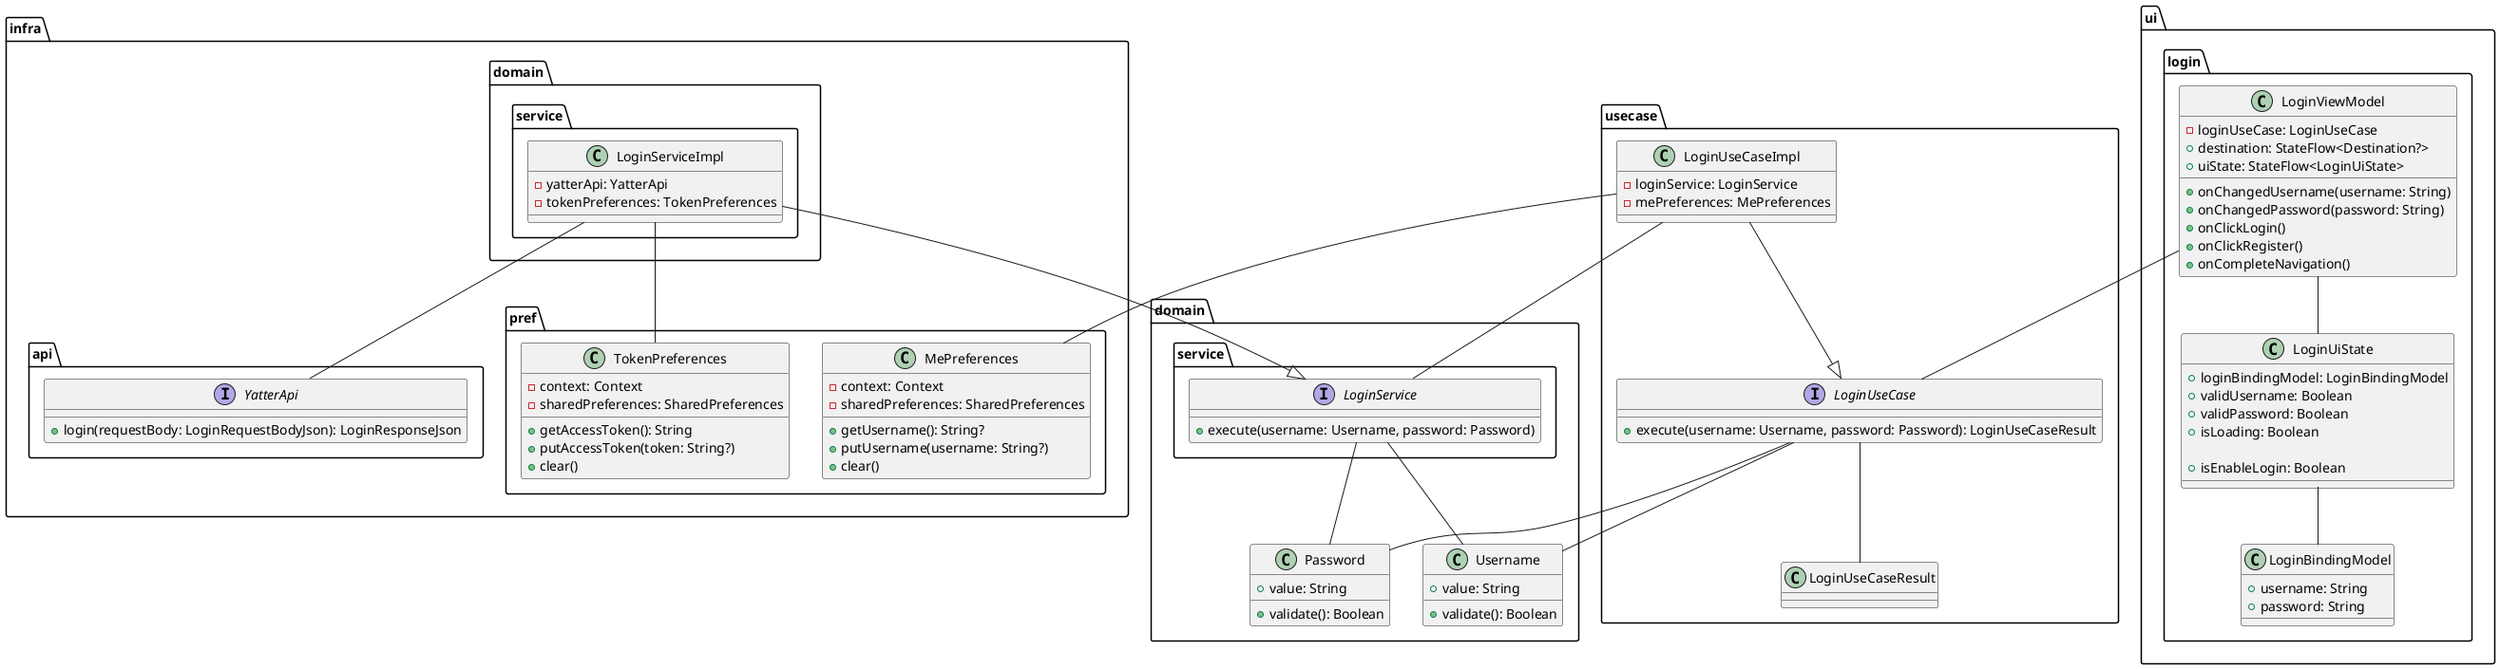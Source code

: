 @startuml

package domain {
  class Password {
    + value: String
    + validate(): Boolean
  }

  class Username {
    + value: String
    + validate(): Boolean
  }

  package service {
    interface LoginService {
      + execute(username: Username, password: Password)
    }
  }
}

package infra {
  package pref {
    class TokenPreferences {
      - context: Context
      - sharedPreferences: SharedPreferences
      + getAccessToken(): String
      + putAccessToken(token: String?)
      + clear()
    }
    class MePreferences {
      - context: Context
      - sharedPreferences: SharedPreferences
      + getUsername(): String?
      + putUsername(username: String?)
      + clear()
    }
  }

  package domain {
    package service {
      class LoginServiceImpl {
        - yatterApi: YatterApi
        - tokenPreferences: TokenPreferences
      }
    }
  }

  package api {
    interface YatterApi {
      + login(requestBody: LoginRequestBodyJson): LoginResponseJson
    }
  }
}

package usecase {
  interface LoginUseCase {
    + execute(username: Username, password: Password): LoginUseCaseResult
  }

  class LoginUseCaseImpl {
    - loginService: LoginService
    - mePreferences: MePreferences
  }

  class LoginUseCaseResult {
  }
}

package ui {
  package login {
    class LoginViewModel {
      - loginUseCase: LoginUseCase
      + destination: StateFlow<Destination?>
      + uiState: StateFlow<LoginUiState>

      + onChangedUsername(username: String)
      + onChangedPassword(password: String)
      + onClickLogin()
      + onClickRegister()
      + onCompleteNavigation()
    }
    class LoginUiState {
      + loginBindingModel: LoginBindingModel
      + validUsername: Boolean
      + validPassword: Boolean
      + isLoading: Boolean

      + isEnableLogin: Boolean
    }
    class LoginBindingModel {
      + username: String
      + password: String
    }
  }
}

LoginServiceImpl -- TokenPreferences
LoginServiceImpl -- YatterApi
LoginServiceImpl --|> LoginService

LoginViewModel -- LoginUseCase
LoginViewModel -- LoginUiState
LoginUiState -- LoginBindingModel

LoginUseCaseImpl -- LoginService
LoginUseCaseImpl -- MePreferences
LoginUseCaseImpl --|> LoginUseCase

LoginUseCase -- LoginUseCaseResult

LoginUseCase -- Username
LoginUseCase -- Password

LoginService -- Username
LoginService -- Password
@enduml